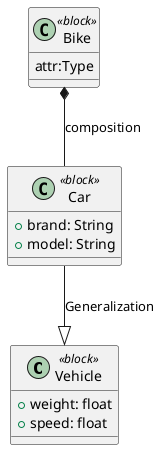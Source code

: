 @startuml
class "Vehicle" <<block>> {
  +weight: float
  +speed: float
}
class "Bike" <<block>> {
  attr:Type
}
class "Car" <<block>> {
  +brand: String
  +model: String
}
Bike *-- Car : composition
Car --|> Vehicle : Generalization
@enduml